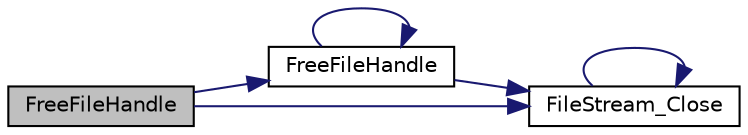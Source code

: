 digraph G
{
  edge [fontname="Helvetica",fontsize="10",labelfontname="Helvetica",labelfontsize="10"];
  node [fontname="Helvetica",fontsize="10",shape=record];
  rankdir="LR";
  Node1 [label="FreeFileHandle",height=0.2,width=0.4,color="black", fillcolor="grey75", style="filled" fontcolor="black"];
  Node1 -> Node2 [color="midnightblue",fontsize="10",style="solid",fontname="Helvetica"];
  Node2 [label="FreeFileHandle",height=0.2,width=0.4,color="black", fillcolor="white", style="filled",URL="$_s_base_common_8cpp.html#a18f4fd98a66477ad38b6b12f27cf2ad0"];
  Node2 -> Node2 [color="midnightblue",fontsize="10",style="solid",fontname="Helvetica"];
  Node2 -> Node3 [color="midnightblue",fontsize="10",style="solid",fontname="Helvetica"];
  Node3 [label="FileStream_Close",height=0.2,width=0.4,color="black", fillcolor="white", style="filled",URL="$_file_stream_8cpp.html#ae8b75c4797726e9c5ee0b4b03bf31442"];
  Node3 -> Node3 [color="midnightblue",fontsize="10",style="solid",fontname="Helvetica"];
  Node1 -> Node3 [color="midnightblue",fontsize="10",style="solid",fontname="Helvetica"];
}
